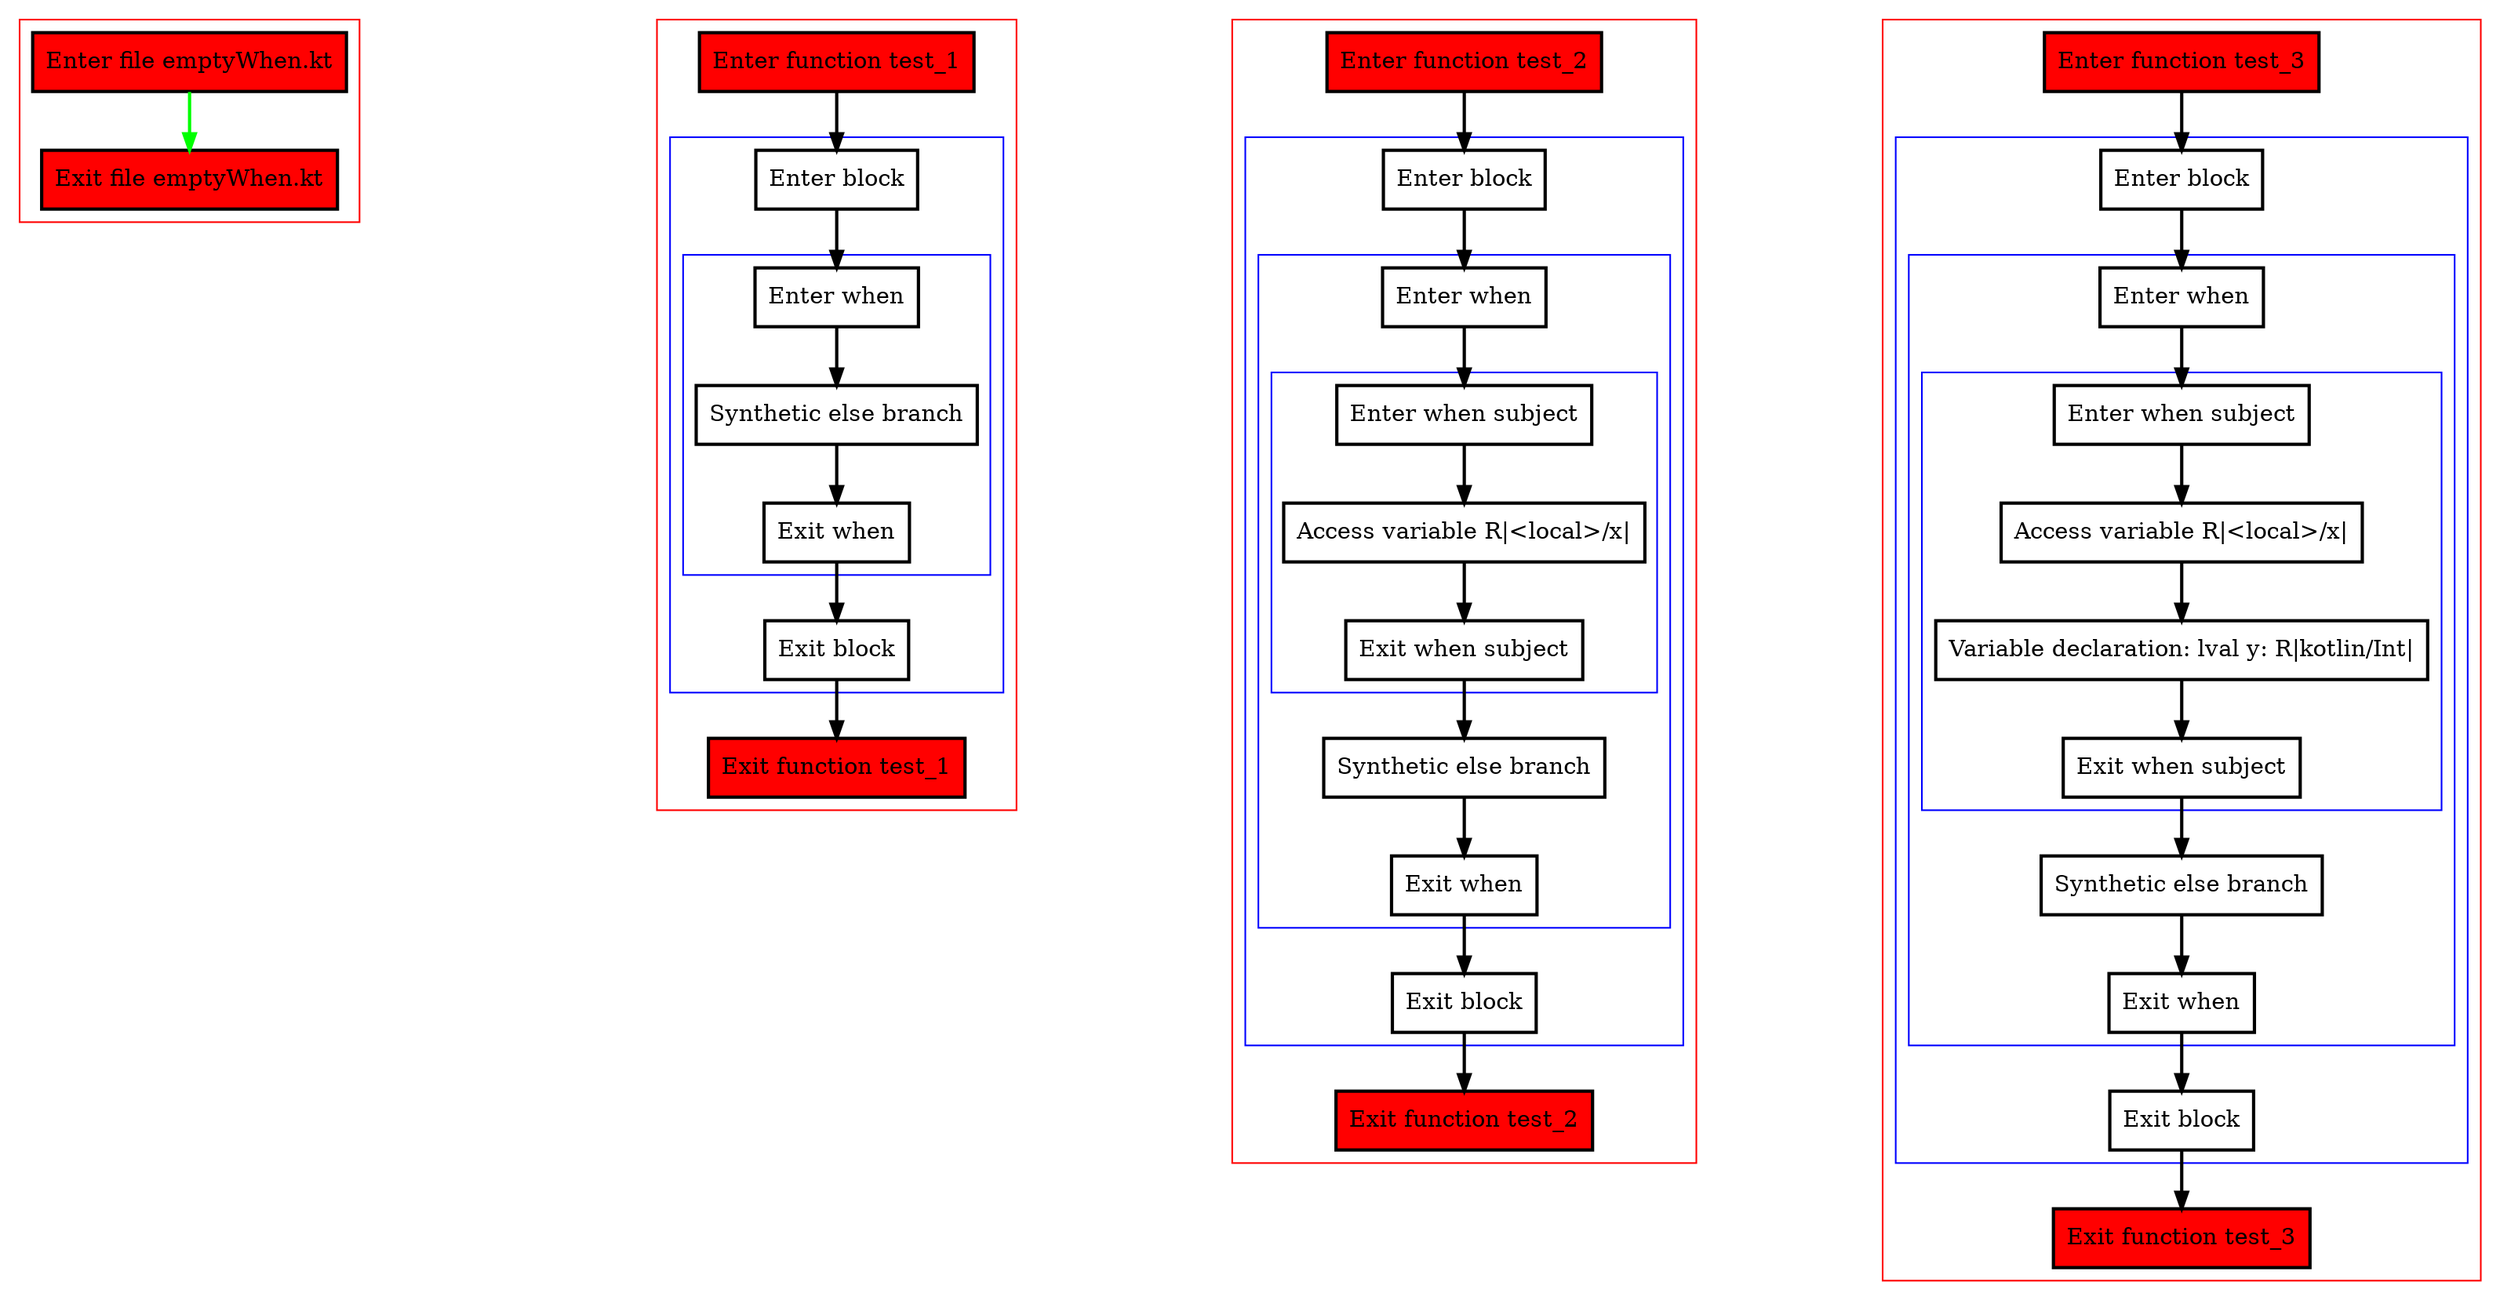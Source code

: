 digraph emptyWhen_kt {
    graph [nodesep=3]
    node [shape=box penwidth=2]
    edge [penwidth=2]

    subgraph cluster_0 {
        color=red
        0 [label="Enter file emptyWhen.kt" style="filled" fillcolor=red];
        1 [label="Exit file emptyWhen.kt" style="filled" fillcolor=red];
    }
    0 -> {1} [color=green];

    subgraph cluster_1 {
        color=red
        2 [label="Enter function test_1" style="filled" fillcolor=red];
        subgraph cluster_2 {
            color=blue
            3 [label="Enter block"];
            subgraph cluster_3 {
                color=blue
                4 [label="Enter when"];
                5 [label="Synthetic else branch"];
                6 [label="Exit when"];
            }
            7 [label="Exit block"];
        }
        8 [label="Exit function test_1" style="filled" fillcolor=red];
    }
    2 -> {3};
    3 -> {4};
    4 -> {5};
    5 -> {6};
    6 -> {7};
    7 -> {8};

    subgraph cluster_4 {
        color=red
        9 [label="Enter function test_2" style="filled" fillcolor=red];
        subgraph cluster_5 {
            color=blue
            10 [label="Enter block"];
            subgraph cluster_6 {
                color=blue
                11 [label="Enter when"];
                subgraph cluster_7 {
                    color=blue
                    12 [label="Enter when subject"];
                    13 [label="Access variable R|<local>/x|"];
                    14 [label="Exit when subject"];
                }
                15 [label="Synthetic else branch"];
                16 [label="Exit when"];
            }
            17 [label="Exit block"];
        }
        18 [label="Exit function test_2" style="filled" fillcolor=red];
    }
    9 -> {10};
    10 -> {11};
    11 -> {12};
    12 -> {13};
    13 -> {14};
    14 -> {15};
    15 -> {16};
    16 -> {17};
    17 -> {18};

    subgraph cluster_8 {
        color=red
        19 [label="Enter function test_3" style="filled" fillcolor=red];
        subgraph cluster_9 {
            color=blue
            20 [label="Enter block"];
            subgraph cluster_10 {
                color=blue
                21 [label="Enter when"];
                subgraph cluster_11 {
                    color=blue
                    22 [label="Enter when subject"];
                    23 [label="Access variable R|<local>/x|"];
                    24 [label="Variable declaration: lval y: R|kotlin/Int|"];
                    25 [label="Exit when subject"];
                }
                26 [label="Synthetic else branch"];
                27 [label="Exit when"];
            }
            28 [label="Exit block"];
        }
        29 [label="Exit function test_3" style="filled" fillcolor=red];
    }
    19 -> {20};
    20 -> {21};
    21 -> {22};
    22 -> {23};
    23 -> {24};
    24 -> {25};
    25 -> {26};
    26 -> {27};
    27 -> {28};
    28 -> {29};

}
